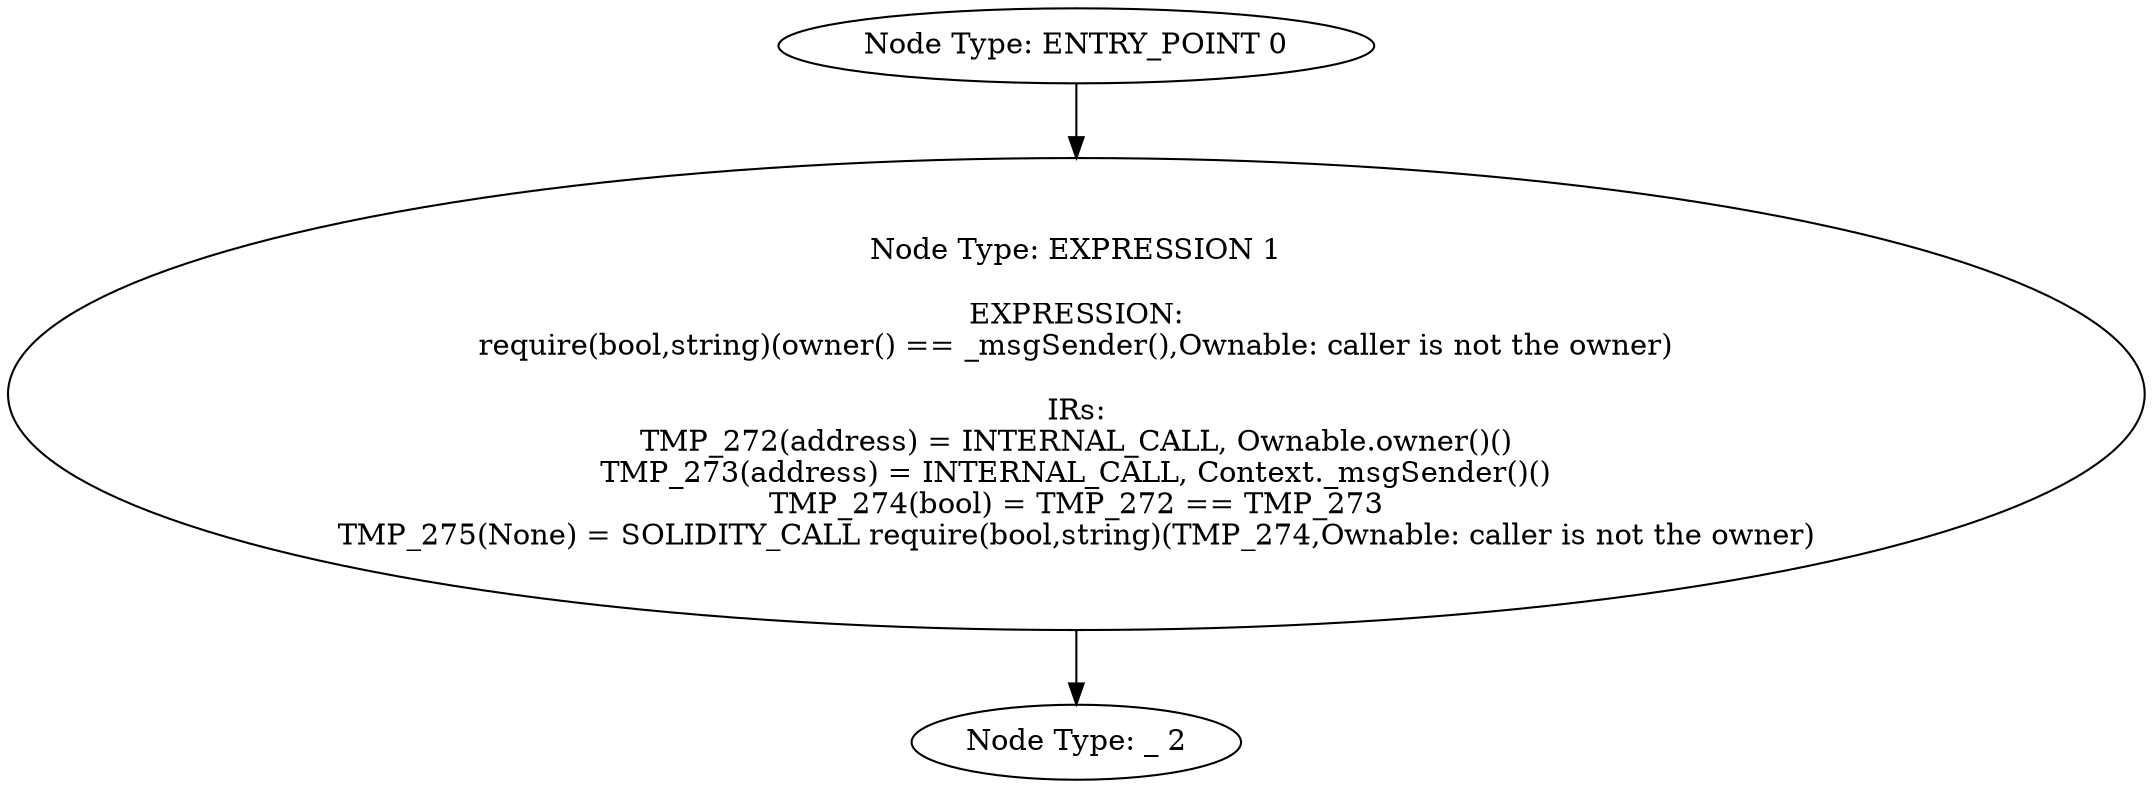 digraph{
0[label="Node Type: ENTRY_POINT 0
"];
0->1;
1[label="Node Type: EXPRESSION 1

EXPRESSION:
require(bool,string)(owner() == _msgSender(),Ownable: caller is not the owner)

IRs:
TMP_272(address) = INTERNAL_CALL, Ownable.owner()()
TMP_273(address) = INTERNAL_CALL, Context._msgSender()()
TMP_274(bool) = TMP_272 == TMP_273
TMP_275(None) = SOLIDITY_CALL require(bool,string)(TMP_274,Ownable: caller is not the owner)"];
1->2;
2[label="Node Type: _ 2
"];
}
